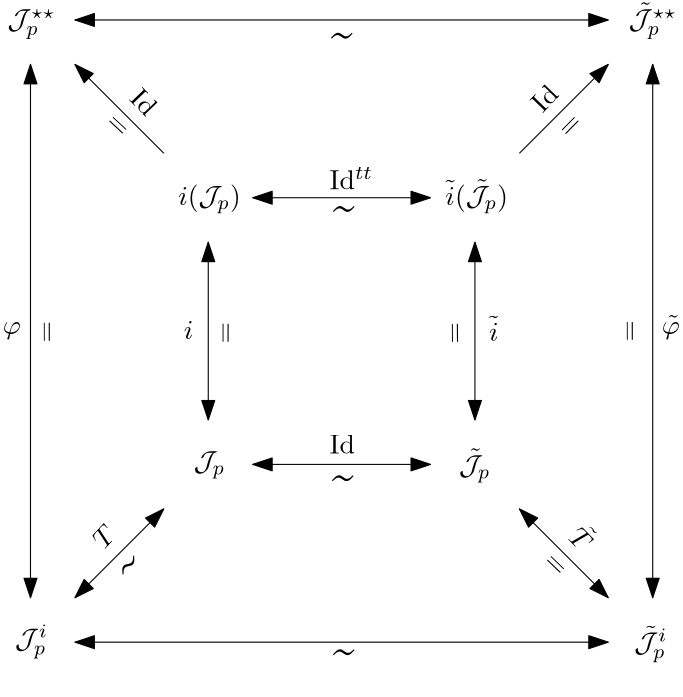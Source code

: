 <?xml version="1.0"?>
<!DOCTYPE ipe SYSTEM "ipe.dtd">
<ipe version="70107" creator="Ipe 7.1.7">
<info created="D:20150502120216" modified="D:20150502150902"/>
<ipestyle name="basic">
<symbol name="arrow/arc(spx)">
<path stroke="sym-stroke" fill="sym-stroke" pen="sym-pen">
0 0 m
-1 0.333 l
-1 -0.333 l
h
</path>
</symbol>
<symbol name="arrow/farc(spx)">
<path stroke="sym-stroke" fill="white" pen="sym-pen">
0 0 m
-1 0.333 l
-1 -0.333 l
h
</path>
</symbol>
<symbol name="arrow/ptarc(spx)">
<path stroke="sym-stroke" fill="sym-stroke" pen="sym-pen">
0 0 m
-1 0.333 l
-0.8 0 l
-1 -0.333 l
h
</path>
</symbol>
<symbol name="arrow/fptarc(spx)">
<path stroke="sym-stroke" fill="white" pen="sym-pen">
0 0 m
-1 0.333 l
-0.8 0 l
-1 -0.333 l
h
</path>
</symbol>
<symbol name="mark/circle(sx)" transformations="translations">
<path fill="sym-stroke">
0.6 0 0 0.6 0 0 e
0.4 0 0 0.4 0 0 e
</path>
</symbol>
<symbol name="mark/disk(sx)" transformations="translations">
<path fill="sym-stroke">
0.6 0 0 0.6 0 0 e
</path>
</symbol>
<symbol name="mark/fdisk(sfx)" transformations="translations">
<group>
<path fill="sym-fill">
0.5 0 0 0.5 0 0 e
</path>
<path fill="sym-stroke" fillrule="eofill">
0.6 0 0 0.6 0 0 e
0.4 0 0 0.4 0 0 e
</path>
</group>
</symbol>
<symbol name="mark/box(sx)" transformations="translations">
<path fill="sym-stroke" fillrule="eofill">
-0.6 -0.6 m
0.6 -0.6 l
0.6 0.6 l
-0.6 0.6 l
h
-0.4 -0.4 m
0.4 -0.4 l
0.4 0.4 l
-0.4 0.4 l
h
</path>
</symbol>
<symbol name="mark/square(sx)" transformations="translations">
<path fill="sym-stroke">
-0.6 -0.6 m
0.6 -0.6 l
0.6 0.6 l
-0.6 0.6 l
h
</path>
</symbol>
<symbol name="mark/fsquare(sfx)" transformations="translations">
<group>
<path fill="sym-fill">
-0.5 -0.5 m
0.5 -0.5 l
0.5 0.5 l
-0.5 0.5 l
h
</path>
<path fill="sym-stroke" fillrule="eofill">
-0.6 -0.6 m
0.6 -0.6 l
0.6 0.6 l
-0.6 0.6 l
h
-0.4 -0.4 m
0.4 -0.4 l
0.4 0.4 l
-0.4 0.4 l
h
</path>
</group>
</symbol>
<symbol name="mark/cross(sx)" transformations="translations">
<group>
<path fill="sym-stroke">
-0.43 -0.57 m
0.57 0.43 l
0.43 0.57 l
-0.57 -0.43 l
h
</path>
<path fill="sym-stroke">
-0.43 0.57 m
0.57 -0.43 l
0.43 -0.57 l
-0.57 0.43 l
h
</path>
</group>
</symbol>
<symbol name="arrow/fnormal(spx)">
<path stroke="sym-stroke" fill="white" pen="sym-pen">
0 0 m
-1 0.333 l
-1 -0.333 l
h
</path>
</symbol>
<symbol name="arrow/pointed(spx)">
<path stroke="sym-stroke" fill="sym-stroke" pen="sym-pen">
0 0 m
-1 0.333 l
-0.8 0 l
-1 -0.333 l
h
</path>
</symbol>
<symbol name="arrow/fpointed(spx)">
<path stroke="sym-stroke" fill="white" pen="sym-pen">
0 0 m
-1 0.333 l
-0.8 0 l
-1 -0.333 l
h
</path>
</symbol>
<symbol name="arrow/linear(spx)">
<path stroke="sym-stroke" pen="sym-pen">
-1 0.333 m
0 0 l
-1 -0.333 l
</path>
</symbol>
<symbol name="arrow/fdouble(spx)">
<path stroke="sym-stroke" fill="white" pen="sym-pen">
0 0 m
-1 0.333 l
-1 -0.333 l
h
-1 0 m
-2 0.333 l
-2 -0.333 l
h
</path>
</symbol>
<symbol name="arrow/double(spx)">
<path stroke="sym-stroke" fill="sym-stroke" pen="sym-pen">
0 0 m
-1 0.333 l
-1 -0.333 l
h
-1 0 m
-2 0.333 l
-2 -0.333 l
h
</path>
</symbol>
<pen name="heavier" value="0.8"/>
<pen name="fat" value="1.2"/>
<pen name="ultrafat" value="2"/>
<symbolsize name="large" value="5"/>
<symbolsize name="small" value="2"/>
<symbolsize name="tiny" value="1.1"/>
<arrowsize name="large" value="10"/>
<arrowsize name="small" value="5"/>
<arrowsize name="tiny" value="3"/>
<color name="red" value="1 0 0"/>
<color name="green" value="0 1 0"/>
<color name="blue" value="0 0 1"/>
<color name="yellow" value="1 1 0"/>
<color name="orange" value="1 0.647 0"/>
<color name="gold" value="1 0.843 0"/>
<color name="purple" value="0.627 0.125 0.941"/>
<color name="gray" value="0.745"/>
<color name="brown" value="0.647 0.165 0.165"/>
<color name="navy" value="0 0 0.502"/>
<color name="pink" value="1 0.753 0.796"/>
<color name="seagreen" value="0.18 0.545 0.341"/>
<color name="turquoise" value="0.251 0.878 0.816"/>
<color name="violet" value="0.933 0.51 0.933"/>
<color name="darkblue" value="0 0 0.545"/>
<color name="darkcyan" value="0 0.545 0.545"/>
<color name="darkgray" value="0.663"/>
<color name="darkgreen" value="0 0.392 0"/>
<color name="darkmagenta" value="0.545 0 0.545"/>
<color name="darkorange" value="1 0.549 0"/>
<color name="darkred" value="0.545 0 0"/>
<color name="lightblue" value="0.678 0.847 0.902"/>
<color name="lightcyan" value="0.878 1 1"/>
<color name="lightgray" value="0.827"/>
<color name="lightgreen" value="0.565 0.933 0.565"/>
<color name="lightyellow" value="1 1 0.878"/>
<dashstyle name="dashed" value="[4] 0"/>
<dashstyle name="dotted" value="[1 3] 0"/>
<dashstyle name="dash dotted" value="[4 2 1 2] 0"/>
<dashstyle name="dash dot dotted" value="[4 2 1 2 1 2] 0"/>
<textsize name="large" value="\large"/>
<textsize name="Large" value="\Large"/>
<textsize name="LARGE" value="\LARGE"/>
<textsize name="huge" value="\huge"/>
<textsize name="Huge" value="\Huge"/>
<textsize name="small" value="\small"/>
<textsize name="footnote" value="\footnotesize"/>
<textsize name="tiny" value="\tiny"/>
<textstyle name="center" begin="\begin{center}" end="\end{center}"/>
<textstyle name="itemize" begin="\begin{itemize}" end="\end{itemize}"/>
<textstyle name="item" begin="\begin{itemize}\item{}" end="\end{itemize}"/>
<gridsize name="4 pts" value="4"/>
<gridsize name="8 pts (~3 mm)" value="8"/>
<gridsize name="16 pts (~6 mm)" value="16"/>
<gridsize name="32 pts (~12 mm)" value="32"/>
<gridsize name="10 pts (~3.5 mm)" value="10"/>
<gridsize name="20 pts (~7 mm)" value="20"/>
<gridsize name="14 pts (~5 mm)" value="14"/>
<gridsize name="28 pts (~10 mm)" value="28"/>
<gridsize name="56 pts (~20 mm)" value="56"/>
<anglesize name="90 deg" value="90"/>
<anglesize name="60 deg" value="60"/>
<anglesize name="45 deg" value="45"/>
<anglesize name="30 deg" value="30"/>
<anglesize name="22.5 deg" value="22.5"/>
<tiling name="falling" angle="-60" step="4" width="1"/>
<tiling name="rising" angle="30" step="4" width="1"/>
</ipestyle>
<page>
<layer name="alpha"/>
<view layers="alpha" active="alpha"/>
<text layer="alpha" matrix="1 0 0 1 192.436 -148.993" transformations="translations" pos="128 768" stroke="black" type="label" width="11.358" height="6.808" depth="2.85" halign="center" valign="bottom">$\mathcal{J}_p$</text>
<text matrix="1 0 0 1 287.925 -150.393" transformations="translations" pos="128 768" stroke="black" type="label" width="11.358" height="9.172" depth="2.85" halign="center" valign="bottom">$\tilde\mathcal{J}_p$</text>
<text matrix="1 0 0 1 352.02 9.19159" transformations="translations" pos="128 768" stroke="black" type="label" width="17.255" height="9.171" depth="3.82" halign="center" valign="bottom">$\tilde\mathcal{J}_p^{\star\star}$</text>
<text matrix="1 0 0 1 128.341 9.19159" transformations="translations" pos="128 768" stroke="black" type="label" width="17.255" height="6.859" depth="3.82" halign="center" valign="bottom">$\mathcal{J}_p^{\star\star}$</text>
<text matrix="1 0 0 1 192.436 -53.5035" transformations="translations" pos="128 768" stroke="black" type="label" width="22.539" height="7.472" depth="2.85" halign="center" valign="bottom">$i(\mathcal{J}_p)$</text>
<text matrix="1 0 0 1 288.625 -53.5035" transformations="translations" pos="128 768" stroke="black" type="label" width="22.539" height="9.172" depth="2.85" halign="center" valign="bottom">$\tilde i(\tilde\mathcal{J}_p)$</text>
<text matrix="1 0 0 1 128.341 -213.787" transformations="translations" pos="128 768" stroke="black" type="label" width="11.91" height="8.229" depth="3.82" halign="center" valign="bottom">$\mathcal{J}_p^i$</text>
<text matrix="1 0 0 1 351.32 -215.187" transformations="translations" pos="128 768" stroke="black" type="label" width="11.91" height="9.171" depth="3.82" halign="center" valign="bottom">$\tilde\mathcal{J}_p^i$</text>
<path stroke="black" arrow="normal/normal" rarrow="normal/normal">
320 640 m
320 704 l
</path>
<path stroke="black" arrow="normal/normal" rarrow="normal/normal">
336 720 m
400 720 l
</path>
<path stroke="black" arrow="normal/normal" rarrow="normal/normal">
336 624 m
400 624 l
</path>
<path stroke="black" arrow="normal/normal" rarrow="normal/normal">
416 640 m
416 704 l
</path>
<path stroke="black" arrow="normal/normal" rarrow="normal/normal">
304 608 m
272 576 l
</path>
<path stroke="black" arrow="normal/normal">
304 736 m
272 768 l
</path>
<path stroke="black" arrow="normal/normal">
432 736 m
464 768 l
</path>
<path stroke="black" arrow="normal/normal" rarrow="normal/normal">
432 608 m
464 576 l
</path>
<path stroke="black" arrow="normal/normal" rarrow="normal/normal">
272 560 m
464 560 l
</path>
<path matrix="1 -0 0 1 -0 0" stroke="black" arrow="normal/normal" rarrow="normal/normal">
480 576 m
480 768 l
</path>
<path stroke="black" arrow="normal/normal" rarrow="normal/normal">
464 784 m
272 784 l
</path>
<path stroke="black" arrow="normal/normal" rarrow="normal/normal">
256 768 m
256 576 l
</path>
<text matrix="1 0 0 1 171.443 -28.6904" transformations="translations" pos="192.239 656.576" stroke="black" type="label" width="9.132" height="6.918" depth="0" valign="baseline">Id</text>
<text matrix="1 0 0 1 171.443 66.4777" transformations="translations" pos="192.239 656.576" stroke="black" type="label" width="15.65" height="7.905" depth="0" valign="baseline">Id$^{tt}$</text>
<text matrix="1 0 0 1 148.35 -53.882" transformations="translations" pos="162.849 723.053" stroke="black" type="label" width="3.432" height="6.571" depth="0" valign="baseline">$i$</text>
<text matrix="1 0 0 1 258.213 -54.5823" transformations="translations" pos="162.849 723.053" stroke="black" type="label" width="3.432" height="8.935" depth="0" valign="baseline">$\tilde i$</text>
<text matrix="0.679874 0.733329 -0.733329 0.679874 614.076 -38.2414" pos="237.627 672.371" stroke="black" type="label" width="7.206" height="6.808" depth="0" valign="baseline">$T$</text>
<text matrix="0.697554 -0.716532 0.716532 0.697554 -198.411 298.587" pos="237.627 672.371" stroke="black" type="label" width="7.206" height="9.172" depth="0" valign="baseline">$\tilde T$</text>
<text matrix="1 0 0 1 8.3972 -25.8914" transformations="translations" pos="237.627 696.863" stroke="black" type="label" width="6.517" height="4.297" depth="1.93" valign="baseline">$\varphi$</text>
<text matrix="1 0 0 1 245.618 -25.8914" transformations="translations" pos="237.627 696.863" stroke="black" type="label" width="6.517" height="6.661" depth="1.93" valign="baseline">$\tilde\varphi$</text>
<text matrix="0.00209238 0.999998 -0.999998 0.00209238 993.665 475.388" pos="190.742 665.374" stroke="black" type="label" width="7.749" height="3.655" depth="0" valign="baseline">=</text>
<text matrix="-0.00951744 0.999955 -0.999955 -0.00951744 1078.47 483.143" pos="190.742 665.374" stroke="black" type="label" width="7.749" height="3.655" depth="0" valign="baseline">=</text>
<text matrix="-0.00165388 0.999999 -0.999999 -0.00165388 1139.95 478.587" pos="190.742 665.374" stroke="black" type="label" width="7.749" height="3.655" depth="0" valign="baseline">=</text>
<text matrix="0.702847 0.711341 -0.711341 0.702847 788.553 138.196" pos="190.742 665.374" stroke="black" type="label" width="7.749" height="3.655" depth="0" valign="baseline">=</text>
<text matrix="0.733176 -0.680039 0.680039 0.733176 -309.426 388.746" pos="190.742 665.374" stroke="black" type="label" width="7.749" height="3.655" depth="0" valign="baseline">=</text>
<text matrix="0.722386 -0.69149 0.69149 0.722386 -157.402 240.061" pos="190.742 665.374" stroke="black" type="label" width="7.749" height="3.655" depth="0" valign="baseline">=</text>
<text matrix="1 0 0 1 184.177 -88.4211" transformations="translations" pos="178.534 692.342" stroke="black" type="label" width="11.368" height="16.26" depth="0" valign="baseline" size="Huge">\~</text>
<text matrix="1 0 0 1 184.544 8.47964" transformations="translations" pos="178.534 692.342" stroke="black" type="label" width="11.368" height="16.26" depth="0" valign="baseline" size="Huge">\~</text>
<text matrix="1 0 0 1 183.879 70.828" transformations="translations" pos="178.534 692.342" stroke="black" type="label" width="11.368" height="16.26" depth="0" valign="baseline" size="Huge">\~</text>
<text matrix="1 0 0 1 184.544 -151.05" transformations="translations" pos="178.534 692.342" stroke="black" type="label" width="11.368" height="16.26" depth="0" valign="baseline" size="Huge">\~</text>
<text matrix="0.682459 0.730924 -0.730924 0.682459 682.564 -29.7162" pos="178.534 692.342" stroke="black" type="label" width="11.368" height="16.26" depth="0" valign="baseline" size="Huge">\~</text>
<text matrix="0.692157 -0.721747 0.721747 0.692157 -315.726 439.699" pos="192.239 656.576" stroke="black" type="label" width="9.132" height="6.918" depth="0" valign="baseline">Id</text>
<text matrix="0.69397 0.720004 -0.720004 0.69397 779.675 156.158" pos="192.239 656.576" stroke="black" type="label" width="9.132" height="6.918" depth="0" valign="baseline">Id</text>
<text matrix="-0.00165388 0.999999 -0.999999 -0.00165388 930.077 478.254" pos="190.742 665.374" stroke="black" type="label" width="7.749" height="3.655" depth="0" valign="baseline">=</text>
</page>
</ipe>
